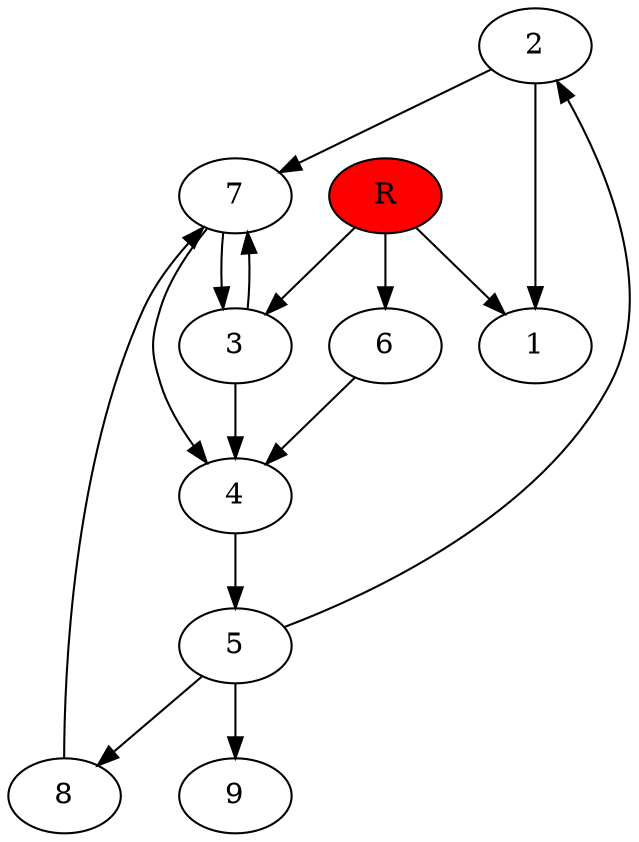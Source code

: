digraph prb36285 {
	1
	2
	3
	4
	5
	6
	7
	8
	R [fillcolor="#ff0000" style=filled]
	2 -> 1
	2 -> 7
	3 -> 4
	3 -> 7
	4 -> 5
	5 -> 2
	5 -> 8
	5 -> 9
	6 -> 4
	7 -> 3
	7 -> 4
	8 -> 7
	R -> 1
	R -> 3
	R -> 6
}
